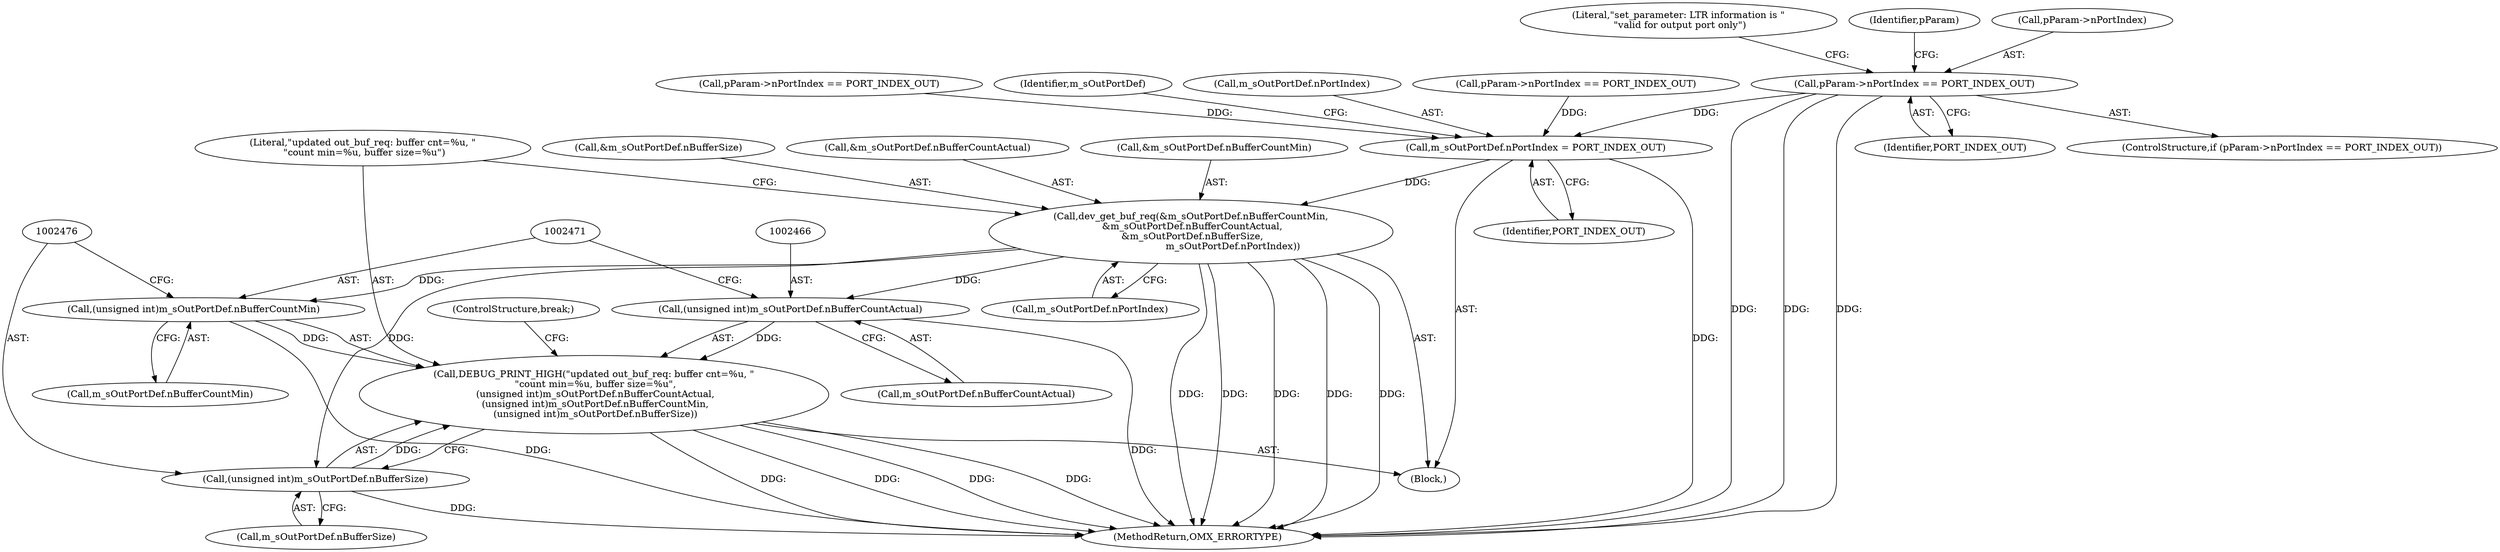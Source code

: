 digraph "0_Android_560ccdb509a7b86186fac0fce1b25bd9a3e6a6e8_7@pointer" {
"1002357" [label="(Call,pParam->nPortIndex == PORT_INDEX_OUT)"];
"1002442" [label="(Call,m_sOutPortDef.nPortIndex = PORT_INDEX_OUT)"];
"1002447" [label="(Call,dev_get_buf_req(&m_sOutPortDef.nBufferCountMin,\n &m_sOutPortDef.nBufferCountActual,\n &m_sOutPortDef.nBufferSize,\n                            m_sOutPortDef.nPortIndex))"];
"1002465" [label="(Call,(unsigned int)m_sOutPortDef.nBufferCountActual)"];
"1002463" [label="(Call,DEBUG_PRINT_HIGH(\"updated out_buf_req: buffer cnt=%u, \"\n \"count min=%u, buffer size=%u\",\n (unsigned int)m_sOutPortDef.nBufferCountActual,\n (unsigned int)m_sOutPortDef.nBufferCountMin,\n (unsigned int)m_sOutPortDef.nBufferSize))"];
"1002470" [label="(Call,(unsigned int)m_sOutPortDef.nBufferCountMin)"];
"1002475" [label="(Call,(unsigned int)m_sOutPortDef.nBufferSize)"];
"1002450" [label="(Identifier,m_sOutPortDef)"];
"1002463" [label="(Call,DEBUG_PRINT_HIGH(\"updated out_buf_req: buffer cnt=%u, \"\n \"count min=%u, buffer size=%u\",\n (unsigned int)m_sOutPortDef.nBufferCountActual,\n (unsigned int)m_sOutPortDef.nBufferCountMin,\n (unsigned int)m_sOutPortDef.nBufferSize))"];
"1002441" [label="(Block,)"];
"1002464" [label="(Literal,\"updated out_buf_req: buffer cnt=%u, \"\n \"count min=%u, buffer size=%u\")"];
"1002460" [label="(Call,m_sOutPortDef.nPortIndex)"];
"1002475" [label="(Call,(unsigned int)m_sOutPortDef.nBufferSize)"];
"1002385" [label="(Literal,\"set_parameter: LTR information is \"\n \"valid for output port only\")"];
"1002465" [label="(Call,(unsigned int)m_sOutPortDef.nBufferCountActual)"];
"1002366" [label="(Identifier,pParam)"];
"1002361" [label="(Identifier,PORT_INDEX_OUT)"];
"1002443" [label="(Call,m_sOutPortDef.nPortIndex)"];
"1002319" [label="(Call,pParam->nPortIndex == PORT_INDEX_OUT)"];
"1002447" [label="(Call,dev_get_buf_req(&m_sOutPortDef.nBufferCountMin,\n &m_sOutPortDef.nBufferCountActual,\n &m_sOutPortDef.nBufferSize,\n                            m_sOutPortDef.nPortIndex))"];
"1002480" [label="(ControlStructure,break;)"];
"1002356" [label="(ControlStructure,if (pParam->nPortIndex == PORT_INDEX_OUT))"];
"1002470" [label="(Call,(unsigned int)m_sOutPortDef.nBufferCountMin)"];
"1002281" [label="(Call,pParam->nPortIndex == PORT_INDEX_OUT)"];
"1002477" [label="(Call,m_sOutPortDef.nBufferSize)"];
"1002467" [label="(Call,m_sOutPortDef.nBufferCountActual)"];
"1002456" [label="(Call,&m_sOutPortDef.nBufferSize)"];
"1002452" [label="(Call,&m_sOutPortDef.nBufferCountActual)"];
"1002358" [label="(Call,pParam->nPortIndex)"];
"1002357" [label="(Call,pParam->nPortIndex == PORT_INDEX_OUT)"];
"1002448" [label="(Call,&m_sOutPortDef.nBufferCountMin)"];
"1002446" [label="(Identifier,PORT_INDEX_OUT)"];
"1002913" [label="(MethodReturn,OMX_ERRORTYPE)"];
"1002442" [label="(Call,m_sOutPortDef.nPortIndex = PORT_INDEX_OUT)"];
"1002472" [label="(Call,m_sOutPortDef.nBufferCountMin)"];
"1002357" -> "1002356"  [label="AST: "];
"1002357" -> "1002361"  [label="CFG: "];
"1002358" -> "1002357"  [label="AST: "];
"1002361" -> "1002357"  [label="AST: "];
"1002366" -> "1002357"  [label="CFG: "];
"1002385" -> "1002357"  [label="CFG: "];
"1002357" -> "1002913"  [label="DDG: "];
"1002357" -> "1002913"  [label="DDG: "];
"1002357" -> "1002913"  [label="DDG: "];
"1002357" -> "1002442"  [label="DDG: "];
"1002442" -> "1002441"  [label="AST: "];
"1002442" -> "1002446"  [label="CFG: "];
"1002443" -> "1002442"  [label="AST: "];
"1002446" -> "1002442"  [label="AST: "];
"1002450" -> "1002442"  [label="CFG: "];
"1002442" -> "1002913"  [label="DDG: "];
"1002281" -> "1002442"  [label="DDG: "];
"1002319" -> "1002442"  [label="DDG: "];
"1002442" -> "1002447"  [label="DDG: "];
"1002447" -> "1002441"  [label="AST: "];
"1002447" -> "1002460"  [label="CFG: "];
"1002448" -> "1002447"  [label="AST: "];
"1002452" -> "1002447"  [label="AST: "];
"1002456" -> "1002447"  [label="AST: "];
"1002460" -> "1002447"  [label="AST: "];
"1002464" -> "1002447"  [label="CFG: "];
"1002447" -> "1002913"  [label="DDG: "];
"1002447" -> "1002913"  [label="DDG: "];
"1002447" -> "1002913"  [label="DDG: "];
"1002447" -> "1002913"  [label="DDG: "];
"1002447" -> "1002913"  [label="DDG: "];
"1002447" -> "1002465"  [label="DDG: "];
"1002447" -> "1002470"  [label="DDG: "];
"1002447" -> "1002475"  [label="DDG: "];
"1002465" -> "1002463"  [label="AST: "];
"1002465" -> "1002467"  [label="CFG: "];
"1002466" -> "1002465"  [label="AST: "];
"1002467" -> "1002465"  [label="AST: "];
"1002471" -> "1002465"  [label="CFG: "];
"1002465" -> "1002913"  [label="DDG: "];
"1002465" -> "1002463"  [label="DDG: "];
"1002463" -> "1002441"  [label="AST: "];
"1002463" -> "1002475"  [label="CFG: "];
"1002464" -> "1002463"  [label="AST: "];
"1002470" -> "1002463"  [label="AST: "];
"1002475" -> "1002463"  [label="AST: "];
"1002480" -> "1002463"  [label="CFG: "];
"1002463" -> "1002913"  [label="DDG: "];
"1002463" -> "1002913"  [label="DDG: "];
"1002463" -> "1002913"  [label="DDG: "];
"1002463" -> "1002913"  [label="DDG: "];
"1002470" -> "1002463"  [label="DDG: "];
"1002475" -> "1002463"  [label="DDG: "];
"1002470" -> "1002472"  [label="CFG: "];
"1002471" -> "1002470"  [label="AST: "];
"1002472" -> "1002470"  [label="AST: "];
"1002476" -> "1002470"  [label="CFG: "];
"1002470" -> "1002913"  [label="DDG: "];
"1002475" -> "1002477"  [label="CFG: "];
"1002476" -> "1002475"  [label="AST: "];
"1002477" -> "1002475"  [label="AST: "];
"1002475" -> "1002913"  [label="DDG: "];
}

